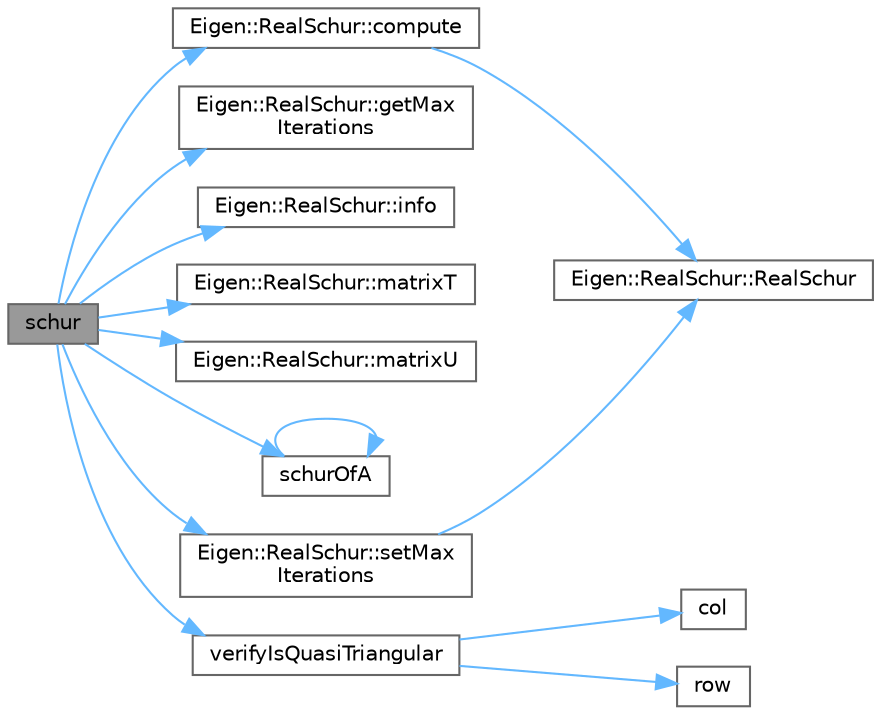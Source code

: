 digraph "schur"
{
 // LATEX_PDF_SIZE
  bgcolor="transparent";
  edge [fontname=Helvetica,fontsize=10,labelfontname=Helvetica,labelfontsize=10];
  node [fontname=Helvetica,fontsize=10,shape=box,height=0.2,width=0.4];
  rankdir="LR";
  Node1 [id="Node000001",label="schur",height=0.2,width=0.4,color="gray40", fillcolor="grey60", style="filled", fontcolor="black",tooltip=" "];
  Node1 -> Node2 [id="edge1_Node000001_Node000002",color="steelblue1",style="solid",tooltip=" "];
  Node2 [id="Node000002",label="Eigen::RealSchur::compute",height=0.2,width=0.4,color="grey40", fillcolor="white", style="filled",URL="$class_eigen_1_1_real_schur.html#a30443e93bf63f690c792196754ab5a58",tooltip="Computes Schur decomposition of given matrix."];
  Node2 -> Node3 [id="edge2_Node000002_Node000003",color="steelblue1",style="solid",tooltip=" "];
  Node3 [id="Node000003",label="Eigen::RealSchur::RealSchur",height=0.2,width=0.4,color="grey40", fillcolor="white", style="filled",URL="$class_eigen_1_1_real_schur.html#a826c83e2f1d4c8332606a14ea121ff5f",tooltip="Default constructor."];
  Node1 -> Node4 [id="edge3_Node000001_Node000004",color="steelblue1",style="solid",tooltip=" "];
  Node4 [id="Node000004",label="Eigen::RealSchur::getMax\lIterations",height=0.2,width=0.4,color="grey40", fillcolor="white", style="filled",URL="$class_eigen_1_1_real_schur.html#a99453076a9617a6af353b5b1f3220c25",tooltip="Returns the maximum number of iterations."];
  Node1 -> Node5 [id="edge4_Node000001_Node000005",color="steelblue1",style="solid",tooltip=" "];
  Node5 [id="Node000005",label="Eigen::RealSchur::info",height=0.2,width=0.4,color="grey40", fillcolor="white", style="filled",URL="$class_eigen_1_1_real_schur.html#a386fd2b1a3a8401eca7183ac074deec8",tooltip="Reports whether previous computation was successful."];
  Node1 -> Node6 [id="edge5_Node000001_Node000006",color="steelblue1",style="solid",tooltip=" "];
  Node6 [id="Node000006",label="Eigen::RealSchur::matrixT",height=0.2,width=0.4,color="grey40", fillcolor="white", style="filled",URL="$class_eigen_1_1_real_schur.html#a8d900b181760973d894d71e32597e998",tooltip="Returns the quasi-triangular matrix in the Schur decomposition."];
  Node1 -> Node7 [id="edge6_Node000001_Node000007",color="steelblue1",style="solid",tooltip=" "];
  Node7 [id="Node000007",label="Eigen::RealSchur::matrixU",height=0.2,width=0.4,color="grey40", fillcolor="white", style="filled",URL="$class_eigen_1_1_real_schur.html#a58a138de9341a8d9ddc85fcaadfff099",tooltip="Returns the orthogonal matrix in the Schur decomposition."];
  Node1 -> Node8 [id="edge7_Node000001_Node000008",color="steelblue1",style="solid",tooltip=" "];
  Node8 [id="Node000008",label="schurOfA",height=0.2,width=0.4,color="grey40", fillcolor="white", style="filled",URL="$_complex_schur__matrix_t_8cpp.html#aa5c3ac41d1260b7821f3cc92c5869a9d",tooltip=" "];
  Node8 -> Node8 [id="edge8_Node000008_Node000008",color="steelblue1",style="solid",tooltip=" "];
  Node1 -> Node9 [id="edge9_Node000001_Node000009",color="steelblue1",style="solid",tooltip=" "];
  Node9 [id="Node000009",label="Eigen::RealSchur::setMax\lIterations",height=0.2,width=0.4,color="grey40", fillcolor="white", style="filled",URL="$class_eigen_1_1_real_schur.html#afb31f330bd32e0e3c89911772808a6a5",tooltip="Sets the maximum number of iterations allowed."];
  Node9 -> Node3 [id="edge10_Node000009_Node000003",color="steelblue1",style="solid",tooltip=" "];
  Node1 -> Node10 [id="edge11_Node000001_Node000010",color="steelblue1",style="solid",tooltip=" "];
  Node10 [id="Node000010",label="verifyIsQuasiTriangular",height=0.2,width=0.4,color="grey40", fillcolor="white", style="filled",URL="$schur__real_8cpp.html#a0e845bc7ef311f4f2d8270ea29cdc368",tooltip=" "];
  Node10 -> Node11 [id="edge12_Node000010_Node000011",color="steelblue1",style="solid",tooltip=" "];
  Node11 [id="Node000011",label="col",height=0.2,width=0.4,color="grey40", fillcolor="white", style="filled",URL="$_matrix_base__col_8cpp.html#aa168d9544aa6d49fce0cbfc0bec849b0",tooltip=" "];
  Node10 -> Node12 [id="edge13_Node000010_Node000012",color="steelblue1",style="solid",tooltip=" "];
  Node12 [id="Node000012",label="row",height=0.2,width=0.4,color="grey40", fillcolor="white", style="filled",URL="$_matrix_base__row_8cpp.html#a64ef8efef59f875033a27e7cbbc879ec",tooltip=" "];
}
